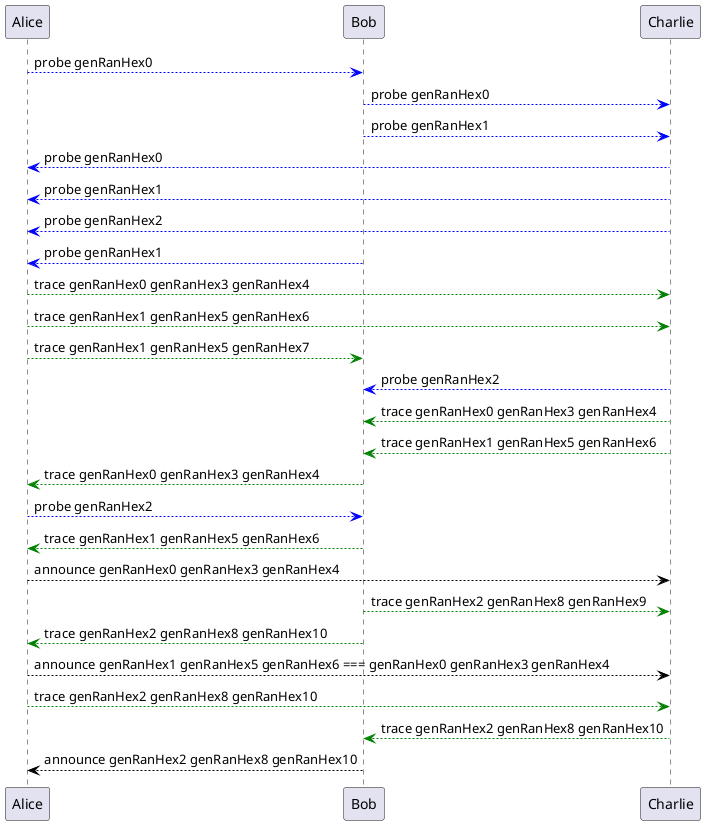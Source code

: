 @startuml messages
Alice -[#blue]-> Bob: probe genRanHex0
Bob -[#blue]-> Charlie: probe genRanHex0
Bob -[#blue]-> Charlie: probe genRanHex1
Charlie -[#blue]-> Alice: probe genRanHex0
Charlie -[#blue]-> Alice: probe genRanHex1
Charlie -[#blue]-> Alice: probe genRanHex2
Bob -[#blue]-> Alice: probe genRanHex1
Alice -[#green]-> Charlie: trace genRanHex0 genRanHex3 genRanHex4
Alice -[#green]-> Charlie: trace genRanHex1 genRanHex5 genRanHex6
Alice -[#green]-> Bob: trace genRanHex1 genRanHex5 genRanHex7
Charlie -[#blue]-> Bob: probe genRanHex2
Charlie -[#green]-> Bob: trace genRanHex0 genRanHex3 genRanHex4
Charlie -[#green]-> Bob: trace genRanHex1 genRanHex5 genRanHex6
Bob -[#green]-> Alice: trace genRanHex0 genRanHex3 genRanHex4
Alice -[#blue]-> Bob: probe genRanHex2
Bob -[#green]-> Alice: trace genRanHex1 genRanHex5 genRanHex6
Alice -[#black]-> Charlie: announce genRanHex0 genRanHex3 genRanHex4
Bob -[#green]-> Charlie: trace genRanHex2 genRanHex8 genRanHex9
Bob -[#green]-> Alice: trace genRanHex2 genRanHex8 genRanHex10
Alice -[#black]-> Charlie: announce genRanHex1 genRanHex5 genRanHex6 === genRanHex0 genRanHex3 genRanHex4
Alice -[#green]-> Charlie: trace genRanHex2 genRanHex8 genRanHex10
Charlie -[#green]-> Bob: trace genRanHex2 genRanHex8 genRanHex10
Bob -[#black]-> Alice: announce genRanHex2 genRanHex8 genRanHex10
@enduml